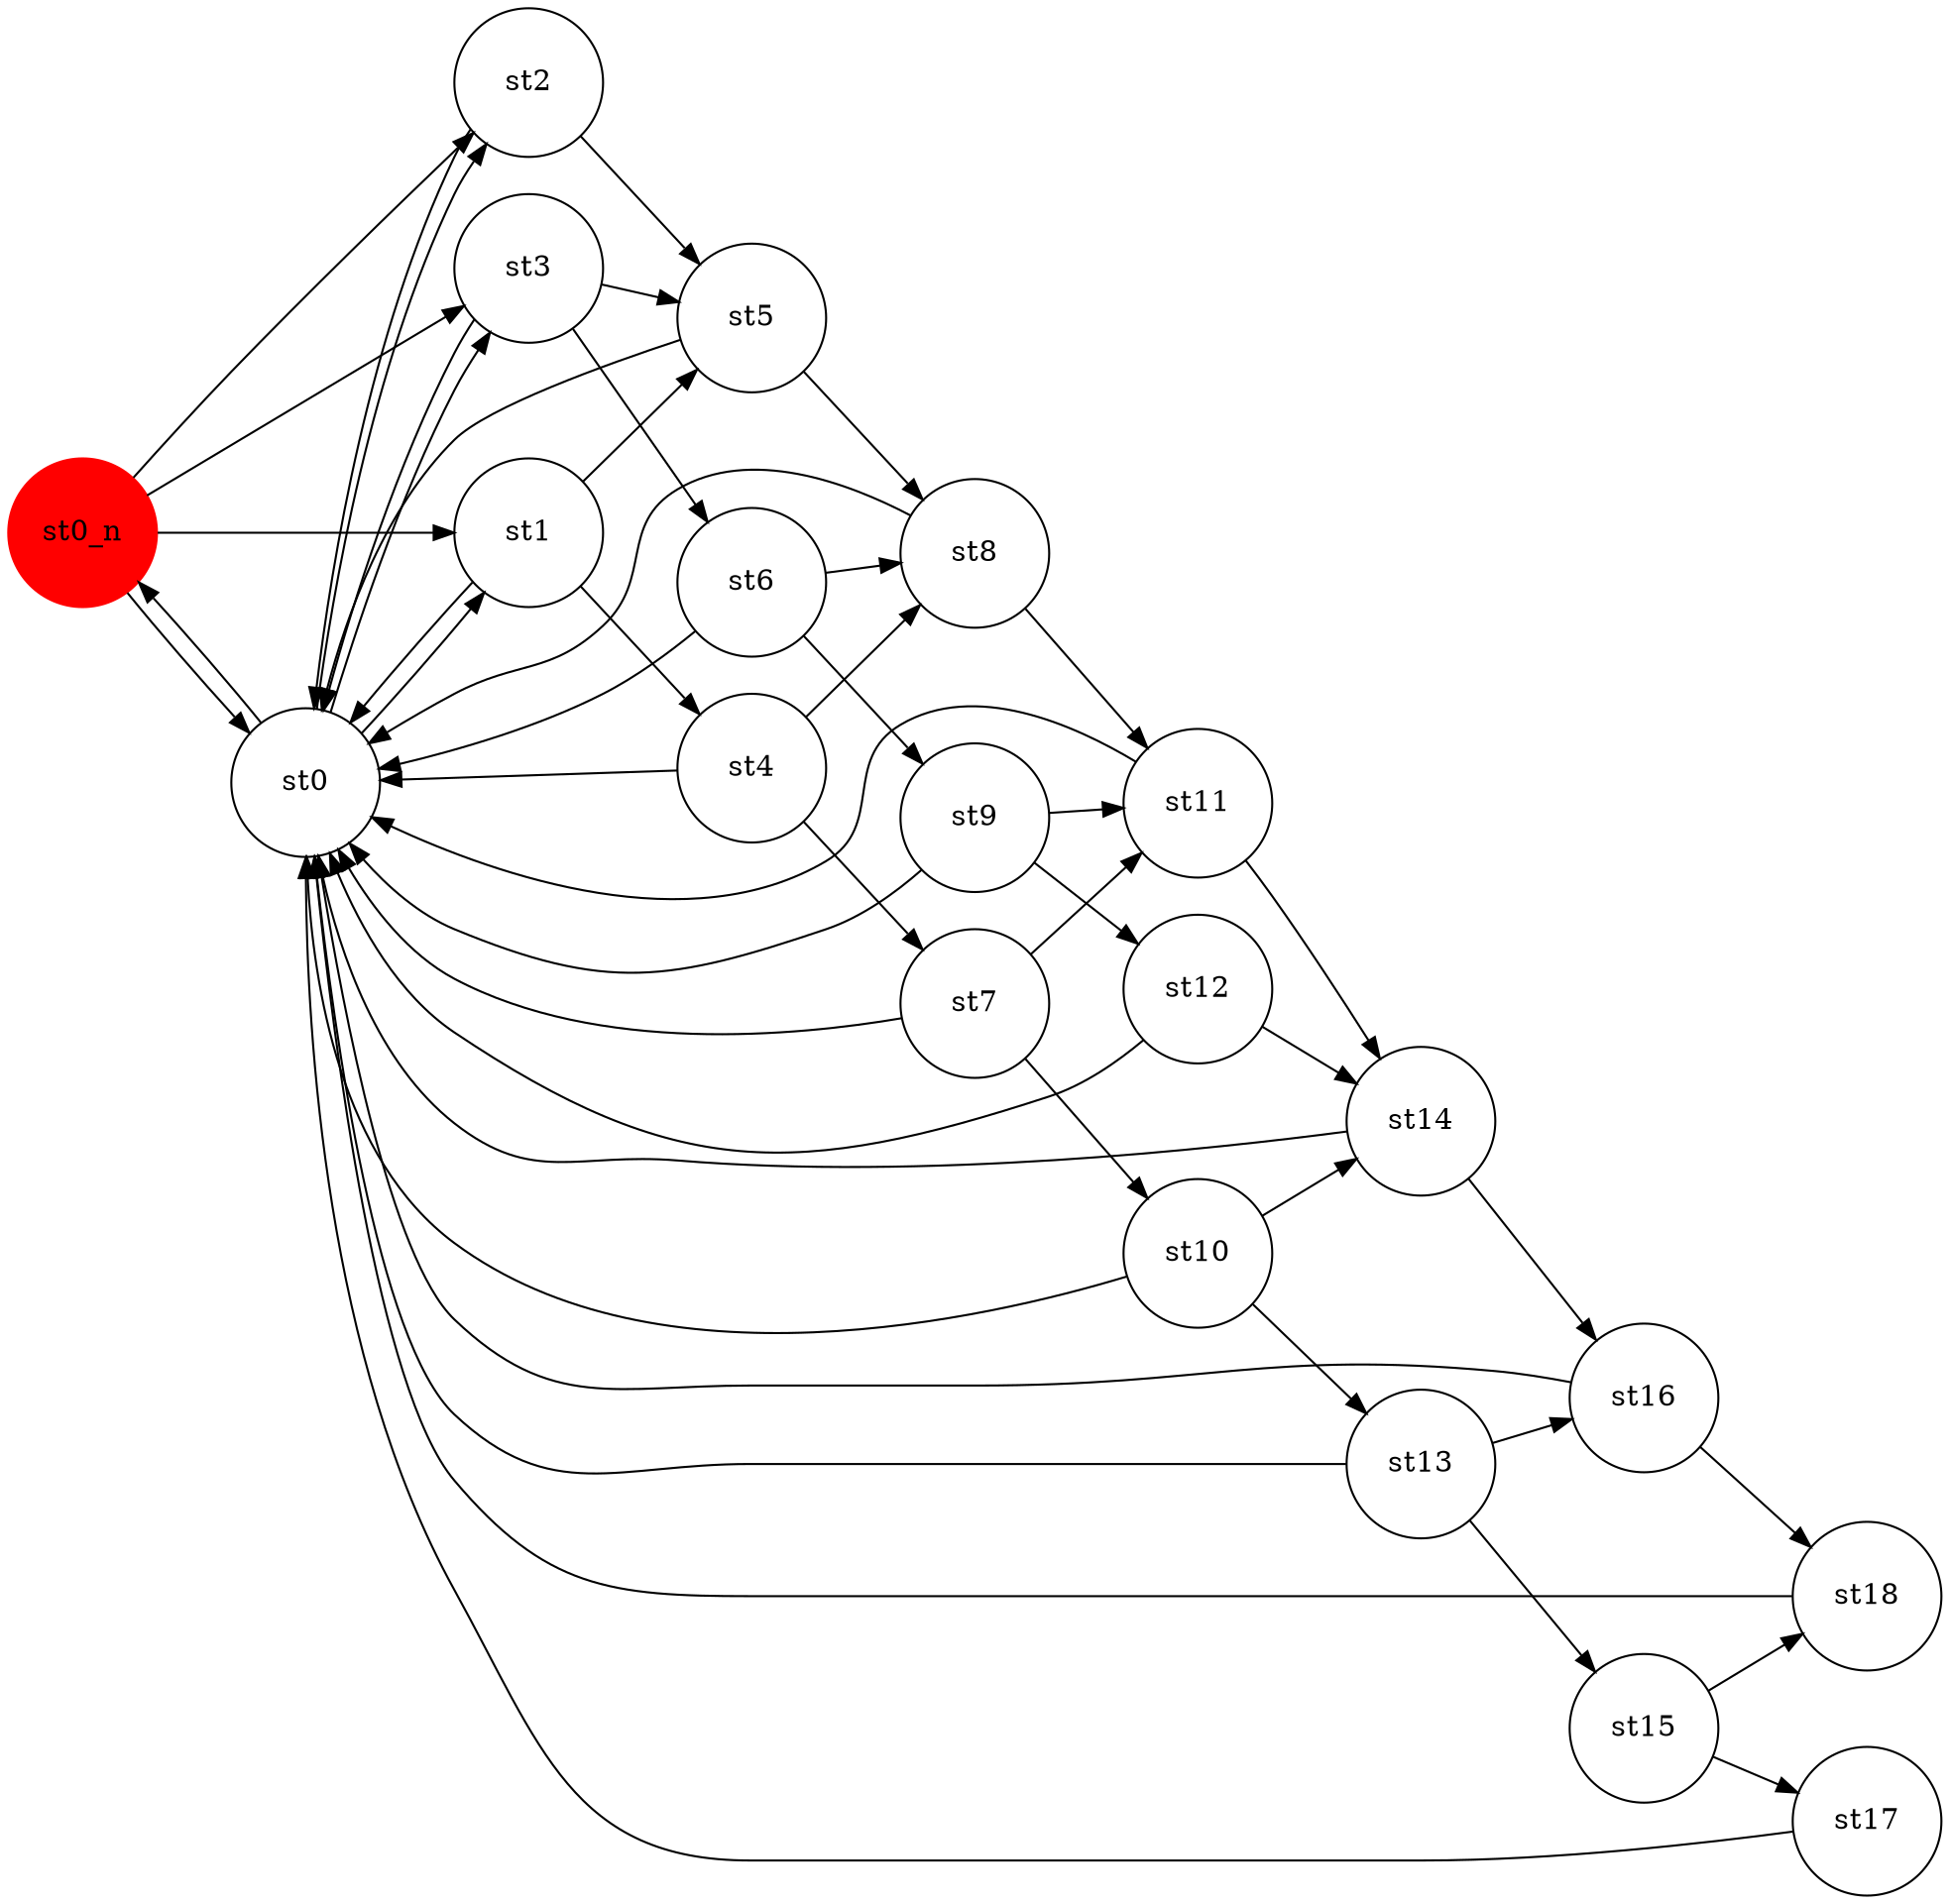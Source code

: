 #Total states is 0, including 0 states and 0 newstates
#Total transisions is 0, including 0 transistions and 0 new transitions
digraph finite_state_machine {
	rankdir=LR;
	size="20,20";
	resolution="300";
	overlap=false;

	node [shape = circle, fixedsize=true, width = 1, color = red, style = filled];
	st0_n;
 
	node [shape = circle, color = black, style = unfilled];
	st0;
 	st1;
 	st10;
 	st11;
 	st12;
 	st13;
 	st14;
 	st15;
 	st16;
 	st17;
 	st18;
 	st2;
 	st3;
 	st4;
 	st5;
 	st6;
 	st7;
 	st8;
 	st9;
 	st0 -> st0_n;
	st0 -> st1;
	st0 -> st2;
	st0 -> st3;
	st0_n -> st0;
	st0_n -> st1;
	st0_n -> st2;
	st0_n -> st3;
	st1 -> st0;
	st1 -> st4;
	st1 -> st5;
	st10 -> st0;
	st10 -> st13;
	st10 -> st14;
	st11 -> st0;
	st11 -> st14;
	st12 -> st0;
	st12 -> st14;
	st13 -> st0;
	st13 -> st15;
	st13 -> st16;
	st14 -> st0;
	st14 -> st16;
	st15 -> st17;
	st15 -> st18;
	st16 -> st0;
	st16 -> st18;
	st17 -> st0;
	st18 -> st0;
	st2 -> st0;
	st2 -> st5;
	st3 -> st0;
	st3 -> st5;
	st3 -> st6;
	st4 -> st0;
	st4 -> st7;
	st4 -> st8;
	st5 -> st0;
	st5 -> st8;
	st6 -> st0;
	st6 -> st8;
	st6 -> st9;
	st7 -> st0;
	st7 -> st10;
	st7 -> st11;
	st8 -> st0;
	st8 -> st11;
	st9 -> st0;
	st9 -> st11;
	st9 -> st12;
}
